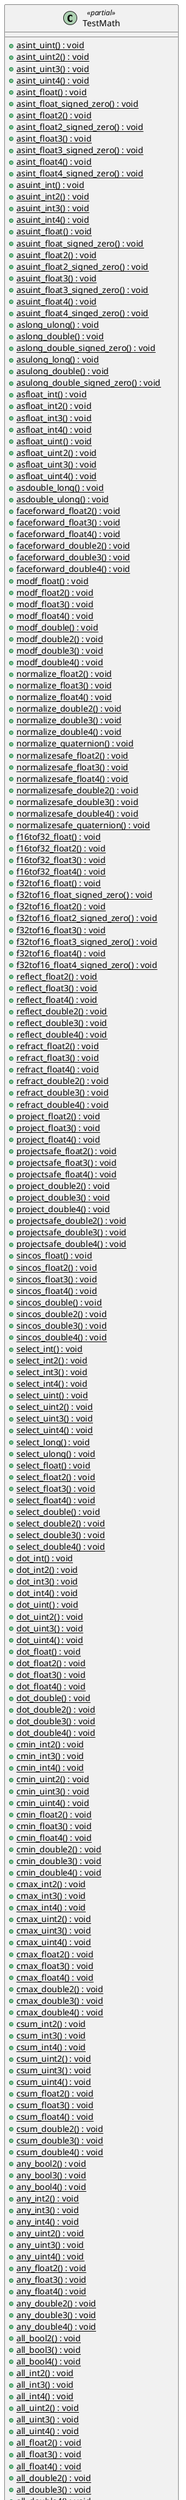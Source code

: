 @startuml
class TestMath <<partial>> {
    + {static} asint_uint() : void
    + {static} asint_uint2() : void
    + {static} asint_uint3() : void
    + {static} asint_uint4() : void
    + {static} asint_float() : void
    + {static} asint_float_signed_zero() : void
    + {static} asint_float2() : void
    + {static} asint_float2_signed_zero() : void
    + {static} asint_float3() : void
    + {static} asint_float3_signed_zero() : void
    + {static} asint_float4() : void
    + {static} asint_float4_signed_zero() : void
    + {static} asuint_int() : void
    + {static} asuint_int2() : void
    + {static} asuint_int3() : void
    + {static} asuint_int4() : void
    + {static} asuint_float() : void
    + {static} asuint_float_signed_zero() : void
    + {static} asuint_float2() : void
    + {static} asuint_float2_signed_zero() : void
    + {static} asuint_float3() : void
    + {static} asuint_float3_signed_zero() : void
    + {static} asuint_float4() : void
    + {static} asuint_float4_singed_zero() : void
    + {static} aslong_ulong() : void
    + {static} aslong_double() : void
    + {static} aslong_double_signed_zero() : void
    + {static} asulong_long() : void
    + {static} asulong_double() : void
    + {static} asulong_double_signed_zero() : void
    + {static} asfloat_int() : void
    + {static} asfloat_int2() : void
    + {static} asfloat_int3() : void
    + {static} asfloat_int4() : void
    + {static} asfloat_uint() : void
    + {static} asfloat_uint2() : void
    + {static} asfloat_uint3() : void
    + {static} asfloat_uint4() : void
    + {static} asdouble_long() : void
    + {static} asdouble_ulong() : void
    + {static} faceforward_float2() : void
    + {static} faceforward_float3() : void
    + {static} faceforward_float4() : void
    + {static} faceforward_double2() : void
    + {static} faceforward_double3() : void
    + {static} faceforward_double4() : void
    + {static} modf_float() : void
    + {static} modf_float2() : void
    + {static} modf_float3() : void
    + {static} modf_float4() : void
    + {static} modf_double() : void
    + {static} modf_double2() : void
    + {static} modf_double3() : void
    + {static} modf_double4() : void
    + {static} normalize_float2() : void
    + {static} normalize_float3() : void
    + {static} normalize_float4() : void
    + {static} normalize_double2() : void
    + {static} normalize_double3() : void
    + {static} normalize_double4() : void
    + {static} normalize_quaternion() : void
    + {static} normalizesafe_float2() : void
    + {static} normalizesafe_float3() : void
    + {static} normalizesafe_float4() : void
    + {static} normalizesafe_double2() : void
    + {static} normalizesafe_double3() : void
    + {static} normalizesafe_double4() : void
    + {static} normalizesafe_quaternion() : void
    + {static} f16tof32_float() : void
    + {static} f16tof32_float2() : void
    + {static} f16tof32_float3() : void
    + {static} f16tof32_float4() : void
    + {static} f32tof16_float() : void
    + {static} f32tof16_float_signed_zero() : void
    + {static} f32tof16_float2() : void
    + {static} f32tof16_float2_signed_zero() : void
    + {static} f32tof16_float3() : void
    + {static} f32tof16_float3_signed_zero() : void
    + {static} f32tof16_float4() : void
    + {static} f32tof16_float4_signed_zero() : void
    + {static} reflect_float2() : void
    + {static} reflect_float3() : void
    + {static} reflect_float4() : void
    + {static} reflect_double2() : void
    + {static} reflect_double3() : void
    + {static} reflect_double4() : void
    + {static} refract_float2() : void
    + {static} refract_float3() : void
    + {static} refract_float4() : void
    + {static} refract_double2() : void
    + {static} refract_double3() : void
    + {static} refract_double4() : void
    + {static} project_float2() : void
    + {static} project_float3() : void
    + {static} project_float4() : void
    + {static} projectsafe_float2() : void
    + {static} projectsafe_float3() : void
    + {static} projectsafe_float4() : void
    + {static} project_double2() : void
    + {static} project_double3() : void
    + {static} project_double4() : void
    + {static} projectsafe_double2() : void
    + {static} projectsafe_double3() : void
    + {static} projectsafe_double4() : void
    + {static} sincos_float() : void
    + {static} sincos_float2() : void
    + {static} sincos_float3() : void
    + {static} sincos_float4() : void
    + {static} sincos_double() : void
    + {static} sincos_double2() : void
    + {static} sincos_double3() : void
    + {static} sincos_double4() : void
    + {static} select_int() : void
    + {static} select_int2() : void
    + {static} select_int3() : void
    + {static} select_int4() : void
    + {static} select_uint() : void
    + {static} select_uint2() : void
    + {static} select_uint3() : void
    + {static} select_uint4() : void
    + {static} select_long() : void
    + {static} select_ulong() : void
    + {static} select_float() : void
    + {static} select_float2() : void
    + {static} select_float3() : void
    + {static} select_float4() : void
    + {static} select_double() : void
    + {static} select_double2() : void
    + {static} select_double3() : void
    + {static} select_double4() : void
    + {static} dot_int() : void
    + {static} dot_int2() : void
    + {static} dot_int3() : void
    + {static} dot_int4() : void
    + {static} dot_uint() : void
    + {static} dot_uint2() : void
    + {static} dot_uint3() : void
    + {static} dot_uint4() : void
    + {static} dot_float() : void
    + {static} dot_float2() : void
    + {static} dot_float3() : void
    + {static} dot_float4() : void
    + {static} dot_double() : void
    + {static} dot_double2() : void
    + {static} dot_double3() : void
    + {static} dot_double4() : void
    + {static} cmin_int2() : void
    + {static} cmin_int3() : void
    + {static} cmin_int4() : void
    + {static} cmin_uint2() : void
    + {static} cmin_uint3() : void
    + {static} cmin_uint4() : void
    + {static} cmin_float2() : void
    + {static} cmin_float3() : void
    + {static} cmin_float4() : void
    + {static} cmin_double2() : void
    + {static} cmin_double3() : void
    + {static} cmin_double4() : void
    + {static} cmax_int2() : void
    + {static} cmax_int3() : void
    + {static} cmax_int4() : void
    + {static} cmax_uint2() : void
    + {static} cmax_uint3() : void
    + {static} cmax_uint4() : void
    + {static} cmax_float2() : void
    + {static} cmax_float3() : void
    + {static} cmax_float4() : void
    + {static} cmax_double2() : void
    + {static} cmax_double3() : void
    + {static} cmax_double4() : void
    + {static} csum_int2() : void
    + {static} csum_int3() : void
    + {static} csum_int4() : void
    + {static} csum_uint2() : void
    + {static} csum_uint3() : void
    + {static} csum_uint4() : void
    + {static} csum_float2() : void
    + {static} csum_float3() : void
    + {static} csum_float4() : void
    + {static} csum_double2() : void
    + {static} csum_double3() : void
    + {static} csum_double4() : void
    + {static} any_bool2() : void
    + {static} any_bool3() : void
    + {static} any_bool4() : void
    + {static} any_int2() : void
    + {static} any_int3() : void
    + {static} any_int4() : void
    + {static} any_uint2() : void
    + {static} any_uint3() : void
    + {static} any_uint4() : void
    + {static} any_float2() : void
    + {static} any_float3() : void
    + {static} any_float4() : void
    + {static} any_double2() : void
    + {static} any_double3() : void
    + {static} any_double4() : void
    + {static} all_bool2() : void
    + {static} all_bool3() : void
    + {static} all_bool4() : void
    + {static} all_int2() : void
    + {static} all_int3() : void
    + {static} all_int4() : void
    + {static} all_uint2() : void
    + {static} all_uint3() : void
    + {static} all_uint4() : void
    + {static} all_float2() : void
    + {static} all_float3() : void
    + {static} all_float4() : void
    + {static} all_double2() : void
    + {static} all_double3() : void
    + {static} all_double4() : void
    + {static} length_float2() : void
    + {static} length_float3() : void
    + {static} length_float4() : void
    + {static} length_double2() : void
    + {static} length_double3() : void
    + {static} length_double4() : void
    + {static} lengthsq_float2() : void
    + {static} lengthsq_float3() : void
    + {static} lengthsq_float4() : void
    + {static} lengthsq_double2() : void
    + {static} lengthsq_double3() : void
    + {static} lengthsq_double4() : void
    + {static} distance_float2() : void
    + {static} distance_float3() : void
    + {static} distance_float4() : void
    + {static} distance_double2() : void
    + {static} distance_double3() : void
    + {static} distance_double4() : void
    + {static} distancesq_float2() : void
    + {static} distancesq_float3() : void
    + {static} distancesq_float4() : void
    + {static} distancesq_double2() : void
    + {static} distancesq_double3() : void
    + {static} distancesq_double4() : void
    + {static} epsilon_float() : void
    + {static} epsilon_double() : void
    + {static} nan_float() : void
    + {static} nan_double() : void
    + {static} infinity_float() : void
    + {static} infinity_double() : void
    + {static} helper_axes() : void
    + {static} rcp_float_signed_zero() : void
    + {static} rcp_float2_signed_zero() : void
    + {static} rcp_float3_signed_zero() : void
    + {static} rcp_float4_signed_zero() : void
    + {static} rcp_double_signed_zero() : void
    + {static} rcp_double2_signed_zero() : void
    + {static} rcp_double3_signed_zero() : void
    + {static} rcp_double4_signed_zero() : void
    <<unsafe>> + {static} compress_test() : void
    <<unsafe>> + {static} compress_uint4_test() : void
    <<unsafe>> + {static} compress_float4_test() : void
}
@enduml
